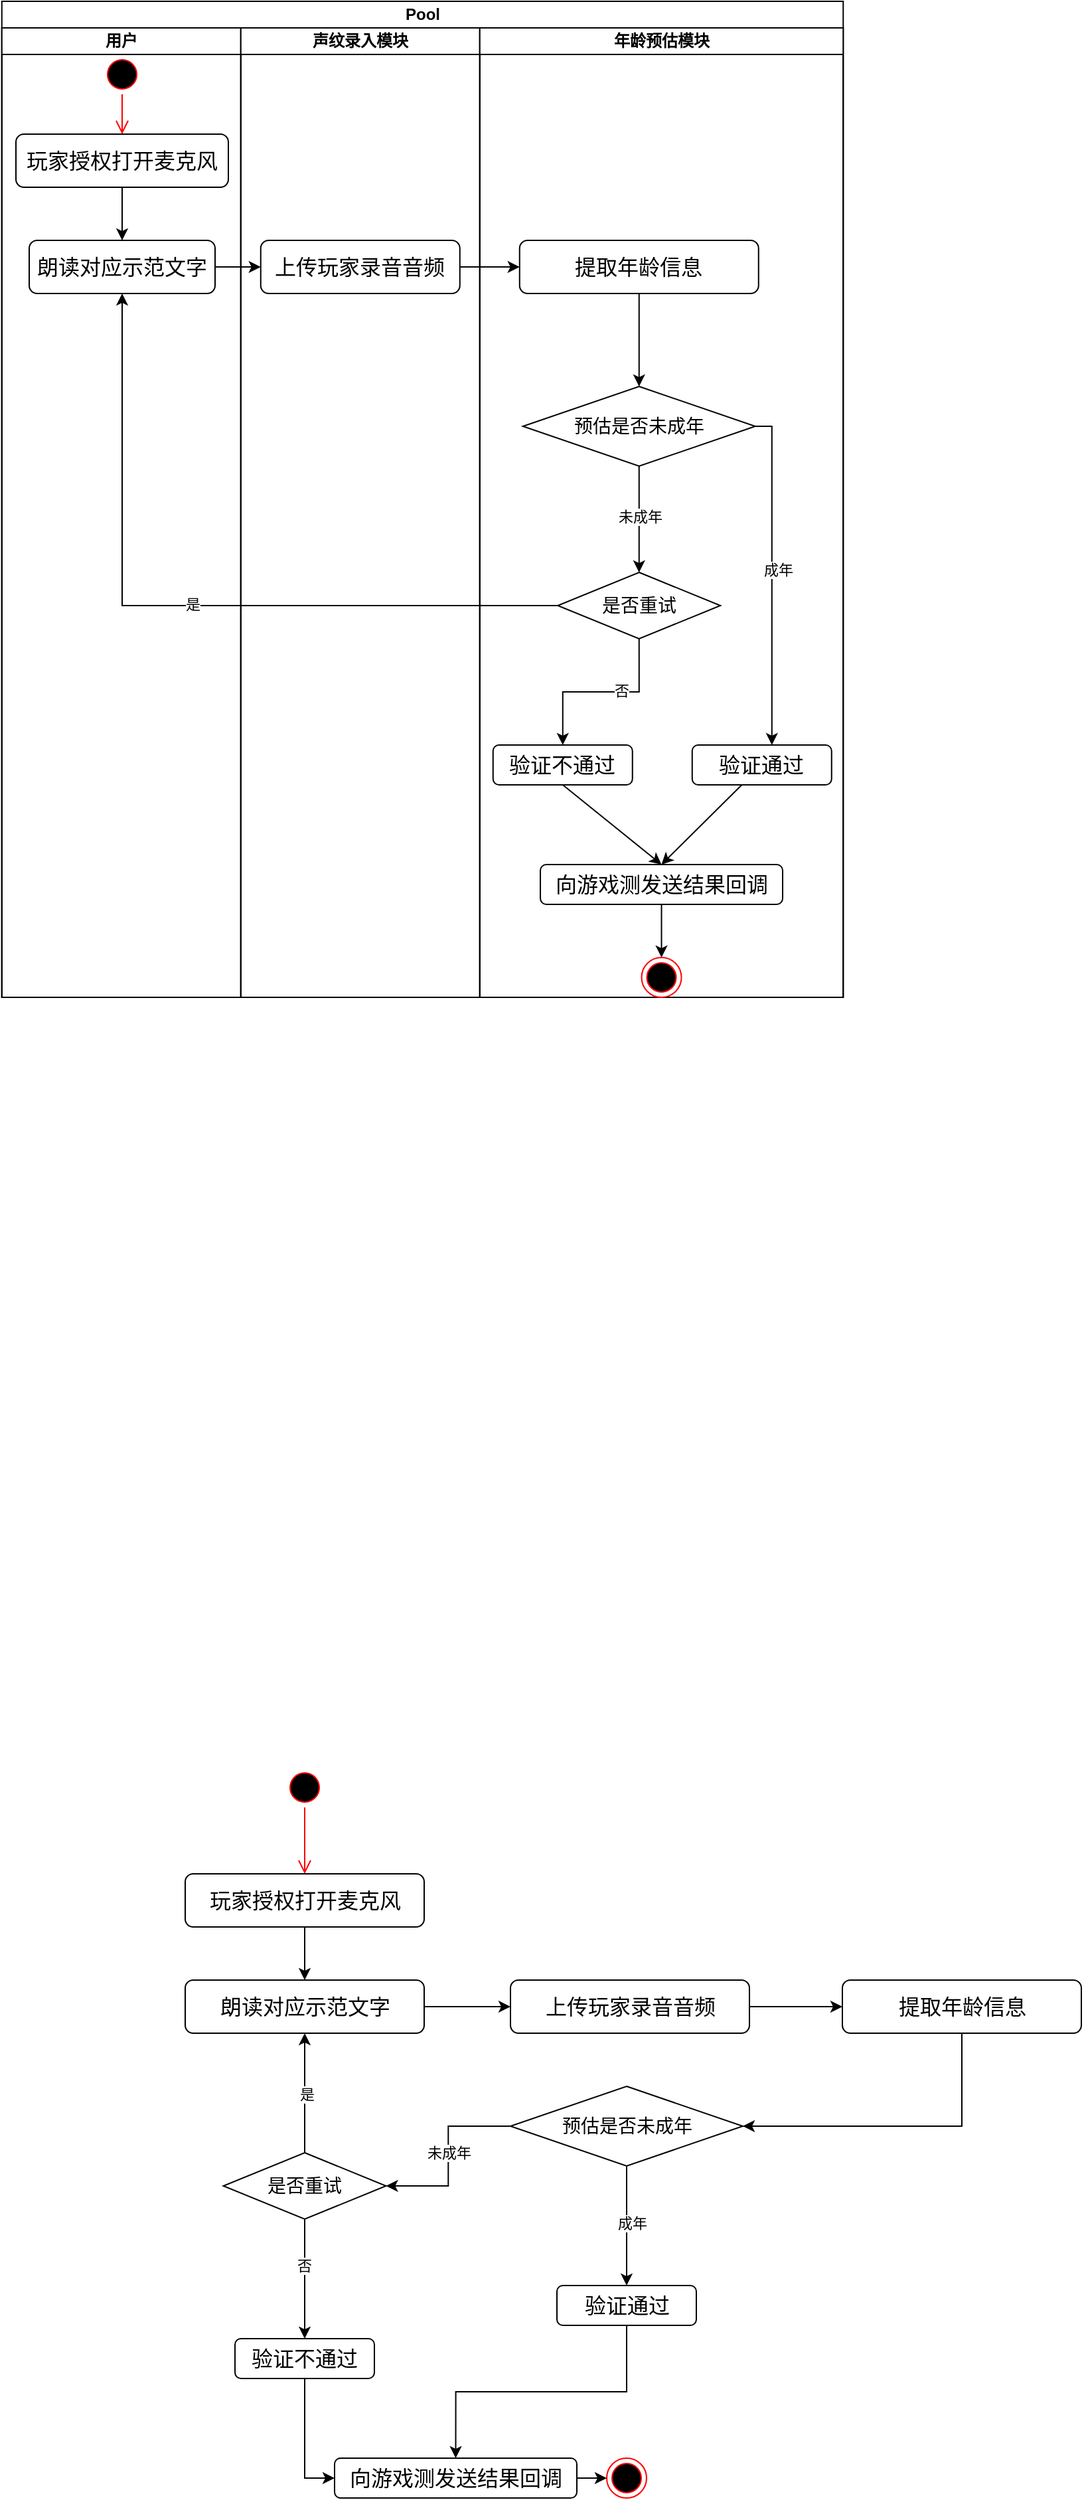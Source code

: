 <mxfile version="21.6.8" type="github">
  <diagram name="第 1 页" id="eJCv2PBCAG6yWB4a6nhj">
    <mxGraphModel dx="2019" dy="1116" grid="1" gridSize="10" guides="1" tooltips="1" connect="1" arrows="1" fold="1" page="1" pageScale="1" pageWidth="1654" pageHeight="2336" math="0" shadow="0">
      <root>
        <mxCell id="0" />
        <mxCell id="1" parent="0" />
        <mxCell id="P4ueUrn8jgldeYzejfWz-32" value="" style="ellipse;html=1;shape=endState;fillColor=#000000;strokeColor=#ff0000;" vertex="1" parent="1">
          <mxGeometry x="585" y="1850" width="30" height="30" as="geometry" />
        </mxCell>
        <mxCell id="P4ueUrn8jgldeYzejfWz-33" value="" style="ellipse;html=1;shape=startState;fillColor=#000000;strokeColor=#ff0000;" vertex="1" parent="1">
          <mxGeometry x="342.5" y="1330" width="30" height="30" as="geometry" />
        </mxCell>
        <mxCell id="P4ueUrn8jgldeYzejfWz-34" value="" style="edgeStyle=orthogonalEdgeStyle;html=1;verticalAlign=bottom;endArrow=open;endSize=8;strokeColor=#ff0000;rounded=0;entryX=0.5;entryY=0;entryDx=0;entryDy=0;" edge="1" parent="1" source="P4ueUrn8jgldeYzejfWz-33" target="P4ueUrn8jgldeYzejfWz-36">
          <mxGeometry relative="1" as="geometry">
            <mxPoint x="357.5" y="1420" as="targetPoint" />
          </mxGeometry>
        </mxCell>
        <mxCell id="P4ueUrn8jgldeYzejfWz-35" style="edgeStyle=orthogonalEdgeStyle;rounded=0;orthogonalLoop=1;jettySize=auto;html=1;" edge="1" parent="1" source="P4ueUrn8jgldeYzejfWz-36" target="P4ueUrn8jgldeYzejfWz-38">
          <mxGeometry relative="1" as="geometry" />
        </mxCell>
        <mxCell id="P4ueUrn8jgldeYzejfWz-36" value="&lt;font style=&quot;font-size: 16px;&quot; face=&quot;Lucida Console&quot;&gt;玩家授权打开麦克风&lt;/font&gt;" style="rounded=1;whiteSpace=wrap;html=1;" vertex="1" parent="1">
          <mxGeometry x="267.5" y="1410" width="180" height="40" as="geometry" />
        </mxCell>
        <mxCell id="P4ueUrn8jgldeYzejfWz-37" style="edgeStyle=orthogonalEdgeStyle;rounded=0;orthogonalLoop=1;jettySize=auto;html=1;exitX=1;exitY=0.5;exitDx=0;exitDy=0;entryX=0;entryY=0.5;entryDx=0;entryDy=0;" edge="1" parent="1" source="P4ueUrn8jgldeYzejfWz-38" target="P4ueUrn8jgldeYzejfWz-40">
          <mxGeometry relative="1" as="geometry" />
        </mxCell>
        <mxCell id="P4ueUrn8jgldeYzejfWz-38" value="&lt;font face=&quot;Lucida Console&quot; style=&quot;font-size: 16px;&quot;&gt;朗读对应示范文字&lt;/font&gt;" style="rounded=1;whiteSpace=wrap;html=1;" vertex="1" parent="1">
          <mxGeometry x="267.5" y="1490" width="180" height="40" as="geometry" />
        </mxCell>
        <mxCell id="P4ueUrn8jgldeYzejfWz-39" style="edgeStyle=orthogonalEdgeStyle;rounded=0;orthogonalLoop=1;jettySize=auto;html=1;exitX=1;exitY=0.5;exitDx=0;exitDy=0;entryX=0;entryY=0.5;entryDx=0;entryDy=0;" edge="1" parent="1" source="P4ueUrn8jgldeYzejfWz-40" target="P4ueUrn8jgldeYzejfWz-42">
          <mxGeometry relative="1" as="geometry" />
        </mxCell>
        <mxCell id="P4ueUrn8jgldeYzejfWz-40" value="&lt;font face=&quot;Lucida Console&quot; style=&quot;font-size: 16px;&quot;&gt;上传玩家录音音频&lt;/font&gt;" style="rounded=1;whiteSpace=wrap;html=1;" vertex="1" parent="1">
          <mxGeometry x="512.5" y="1490" width="180" height="40" as="geometry" />
        </mxCell>
        <mxCell id="P4ueUrn8jgldeYzejfWz-41" style="edgeStyle=orthogonalEdgeStyle;rounded=0;orthogonalLoop=1;jettySize=auto;html=1;exitX=0.5;exitY=1;exitDx=0;exitDy=0;entryX=1;entryY=0.5;entryDx=0;entryDy=0;" edge="1" parent="1" source="P4ueUrn8jgldeYzejfWz-42" target="P4ueUrn8jgldeYzejfWz-47">
          <mxGeometry relative="1" as="geometry">
            <mxPoint x="852.5" y="1580" as="targetPoint" />
            <Array as="points">
              <mxPoint x="852.5" y="1600" />
            </Array>
          </mxGeometry>
        </mxCell>
        <mxCell id="P4ueUrn8jgldeYzejfWz-42" value="&lt;font size=&quot;3&quot; face=&quot;Lucida Console&quot;&gt;提取年龄信息&lt;/font&gt;" style="rounded=1;whiteSpace=wrap;html=1;" vertex="1" parent="1">
          <mxGeometry x="762.5" y="1490" width="180" height="40" as="geometry" />
        </mxCell>
        <mxCell id="P4ueUrn8jgldeYzejfWz-43" style="edgeStyle=orthogonalEdgeStyle;rounded=0;orthogonalLoop=1;jettySize=auto;html=1;exitX=0;exitY=0.5;exitDx=0;exitDy=0;entryX=1;entryY=0.5;entryDx=0;entryDy=0;" edge="1" parent="1" source="P4ueUrn8jgldeYzejfWz-47" target="P4ueUrn8jgldeYzejfWz-54">
          <mxGeometry relative="1" as="geometry" />
        </mxCell>
        <mxCell id="P4ueUrn8jgldeYzejfWz-44" value="未成年" style="edgeLabel;html=1;align=center;verticalAlign=middle;resizable=0;points=[];" vertex="1" connectable="0" parent="P4ueUrn8jgldeYzejfWz-43">
          <mxGeometry x="-0.044" y="-1" relative="1" as="geometry">
            <mxPoint x="1" as="offset" />
          </mxGeometry>
        </mxCell>
        <mxCell id="P4ueUrn8jgldeYzejfWz-45" style="edgeStyle=orthogonalEdgeStyle;rounded=0;orthogonalLoop=1;jettySize=auto;html=1;exitX=0.5;exitY=1;exitDx=0;exitDy=0;" edge="1" parent="1" source="P4ueUrn8jgldeYzejfWz-47" target="P4ueUrn8jgldeYzejfWz-49">
          <mxGeometry relative="1" as="geometry" />
        </mxCell>
        <mxCell id="P4ueUrn8jgldeYzejfWz-46" value="成年" style="edgeLabel;html=1;align=center;verticalAlign=middle;resizable=0;points=[];" vertex="1" connectable="0" parent="P4ueUrn8jgldeYzejfWz-45">
          <mxGeometry x="-0.044" y="4" relative="1" as="geometry">
            <mxPoint as="offset" />
          </mxGeometry>
        </mxCell>
        <mxCell id="P4ueUrn8jgldeYzejfWz-47" value="&lt;span style=&quot;font-size: 14px;&quot;&gt;预估是否未成年&lt;/span&gt;" style="rhombus;whiteSpace=wrap;html=1;" vertex="1" parent="1">
          <mxGeometry x="512.5" y="1570" width="175" height="60" as="geometry" />
        </mxCell>
        <mxCell id="P4ueUrn8jgldeYzejfWz-48" style="edgeStyle=orthogonalEdgeStyle;rounded=0;orthogonalLoop=1;jettySize=auto;html=1;entryX=0.5;entryY=0;entryDx=0;entryDy=0;" edge="1" parent="1" source="P4ueUrn8jgldeYzejfWz-49" target="P4ueUrn8jgldeYzejfWz-58">
          <mxGeometry relative="1" as="geometry" />
        </mxCell>
        <mxCell id="P4ueUrn8jgldeYzejfWz-49" value="&lt;font size=&quot;3&quot; face=&quot;Lucida Console&quot;&gt;验证通过&lt;/font&gt;" style="rounded=1;whiteSpace=wrap;html=1;" vertex="1" parent="1">
          <mxGeometry x="547.5" y="1720" width="105" height="30" as="geometry" />
        </mxCell>
        <mxCell id="P4ueUrn8jgldeYzejfWz-50" style="edgeStyle=orthogonalEdgeStyle;rounded=0;orthogonalLoop=1;jettySize=auto;html=1;exitX=0.5;exitY=0;exitDx=0;exitDy=0;entryX=0.5;entryY=1;entryDx=0;entryDy=0;" edge="1" parent="1" source="P4ueUrn8jgldeYzejfWz-54" target="P4ueUrn8jgldeYzejfWz-38">
          <mxGeometry relative="1" as="geometry" />
        </mxCell>
        <mxCell id="P4ueUrn8jgldeYzejfWz-51" value="是" style="edgeLabel;html=1;align=center;verticalAlign=middle;resizable=0;points=[];" vertex="1" connectable="0" parent="P4ueUrn8jgldeYzejfWz-50">
          <mxGeometry x="-0.022" y="-1" relative="1" as="geometry">
            <mxPoint as="offset" />
          </mxGeometry>
        </mxCell>
        <mxCell id="P4ueUrn8jgldeYzejfWz-52" style="edgeStyle=orthogonalEdgeStyle;rounded=0;orthogonalLoop=1;jettySize=auto;html=1;exitX=0.5;exitY=1;exitDx=0;exitDy=0;entryX=0.5;entryY=0;entryDx=0;entryDy=0;" edge="1" parent="1" source="P4ueUrn8jgldeYzejfWz-54" target="P4ueUrn8jgldeYzejfWz-56">
          <mxGeometry relative="1" as="geometry" />
        </mxCell>
        <mxCell id="P4ueUrn8jgldeYzejfWz-53" value="否" style="edgeLabel;html=1;align=center;verticalAlign=middle;resizable=0;points=[];" vertex="1" connectable="0" parent="P4ueUrn8jgldeYzejfWz-52">
          <mxGeometry x="-0.222" y="-1" relative="1" as="geometry">
            <mxPoint as="offset" />
          </mxGeometry>
        </mxCell>
        <mxCell id="P4ueUrn8jgldeYzejfWz-54" value="&lt;span style=&quot;font-size: 14px;&quot;&gt;是否重试&lt;/span&gt;" style="rhombus;whiteSpace=wrap;html=1;" vertex="1" parent="1">
          <mxGeometry x="296.25" y="1620" width="122.5" height="50" as="geometry" />
        </mxCell>
        <mxCell id="P4ueUrn8jgldeYzejfWz-55" style="edgeStyle=orthogonalEdgeStyle;rounded=0;orthogonalLoop=1;jettySize=auto;html=1;exitX=0.5;exitY=1;exitDx=0;exitDy=0;entryX=0;entryY=0.5;entryDx=0;entryDy=0;" edge="1" parent="1" source="P4ueUrn8jgldeYzejfWz-56" target="P4ueUrn8jgldeYzejfWz-58">
          <mxGeometry relative="1" as="geometry" />
        </mxCell>
        <mxCell id="P4ueUrn8jgldeYzejfWz-56" value="&lt;font size=&quot;3&quot; face=&quot;Lucida Console&quot;&gt;验证不通过&lt;/font&gt;" style="rounded=1;whiteSpace=wrap;html=1;" vertex="1" parent="1">
          <mxGeometry x="305" y="1760" width="105" height="30" as="geometry" />
        </mxCell>
        <mxCell id="P4ueUrn8jgldeYzejfWz-57" style="edgeStyle=orthogonalEdgeStyle;rounded=0;orthogonalLoop=1;jettySize=auto;html=1;exitX=1;exitY=0.5;exitDx=0;exitDy=0;entryX=0;entryY=0.5;entryDx=0;entryDy=0;" edge="1" parent="1" source="P4ueUrn8jgldeYzejfWz-58" target="P4ueUrn8jgldeYzejfWz-32">
          <mxGeometry relative="1" as="geometry" />
        </mxCell>
        <mxCell id="P4ueUrn8jgldeYzejfWz-58" value="&lt;font size=&quot;3&quot; face=&quot;Lucida Console&quot;&gt;向游戏测发送结果回调&lt;/font&gt;" style="rounded=1;whiteSpace=wrap;html=1;" vertex="1" parent="1">
          <mxGeometry x="380" y="1850" width="182.5" height="30" as="geometry" />
        </mxCell>
        <mxCell id="P4ueUrn8jgldeYzejfWz-68" value="Pool" style="swimlane;childLayout=stackLayout;resizeParent=1;resizeParentMax=0;startSize=20;html=1;" vertex="1" parent="1">
          <mxGeometry x="129.38" width="633.75" height="750" as="geometry" />
        </mxCell>
        <mxCell id="P4ueUrn8jgldeYzejfWz-69" value="用户" style="swimlane;startSize=20;html=1;" vertex="1" parent="P4ueUrn8jgldeYzejfWz-68">
          <mxGeometry y="20" width="180" height="730" as="geometry" />
        </mxCell>
        <mxCell id="kbp1W1BHpDVRfjKskcVf-2" value="" style="ellipse;html=1;shape=startState;fillColor=#000000;strokeColor=#ff0000;" parent="P4ueUrn8jgldeYzejfWz-69" vertex="1">
          <mxGeometry x="75.62" y="20" width="30" height="30" as="geometry" />
        </mxCell>
        <mxCell id="kbp1W1BHpDVRfjKskcVf-3" value="" style="edgeStyle=orthogonalEdgeStyle;html=1;verticalAlign=bottom;endArrow=open;endSize=8;strokeColor=#ff0000;rounded=0;entryX=0.5;entryY=0;entryDx=0;entryDy=0;" parent="P4ueUrn8jgldeYzejfWz-69" source="kbp1W1BHpDVRfjKskcVf-2" target="kbp1W1BHpDVRfjKskcVf-5" edge="1">
          <mxGeometry relative="1" as="geometry">
            <mxPoint x="50" y="120" as="targetPoint" />
          </mxGeometry>
        </mxCell>
        <mxCell id="kbp1W1BHpDVRfjKskcVf-5" value="&lt;font style=&quot;font-size: 16px;&quot; face=&quot;Lucida Console&quot;&gt;玩家授权打开麦克风&lt;/font&gt;" style="rounded=1;whiteSpace=wrap;html=1;" parent="P4ueUrn8jgldeYzejfWz-69" vertex="1">
          <mxGeometry x="10.62" y="80" width="160" height="40" as="geometry" />
        </mxCell>
        <mxCell id="kbp1W1BHpDVRfjKskcVf-7" value="&lt;font face=&quot;Lucida Console&quot; style=&quot;font-size: 16px;&quot;&gt;朗读对应示范文字&lt;/font&gt;" style="rounded=1;whiteSpace=wrap;html=1;" parent="P4ueUrn8jgldeYzejfWz-69" vertex="1">
          <mxGeometry x="20.62" y="160" width="140" height="40" as="geometry" />
        </mxCell>
        <mxCell id="kbp1W1BHpDVRfjKskcVf-4" style="edgeStyle=orthogonalEdgeStyle;rounded=0;orthogonalLoop=1;jettySize=auto;html=1;" parent="P4ueUrn8jgldeYzejfWz-69" source="kbp1W1BHpDVRfjKskcVf-5" target="kbp1W1BHpDVRfjKskcVf-7" edge="1">
          <mxGeometry relative="1" as="geometry" />
        </mxCell>
        <mxCell id="P4ueUrn8jgldeYzejfWz-70" value="声纹录入模块" style="swimlane;startSize=20;html=1;" vertex="1" parent="P4ueUrn8jgldeYzejfWz-68">
          <mxGeometry x="180" y="20" width="180" height="730" as="geometry" />
        </mxCell>
        <mxCell id="kbp1W1BHpDVRfjKskcVf-9" value="&lt;font face=&quot;Lucida Console&quot; style=&quot;font-size: 16px;&quot;&gt;上传玩家录音音频&lt;/font&gt;" style="rounded=1;whiteSpace=wrap;html=1;" parent="P4ueUrn8jgldeYzejfWz-70" vertex="1">
          <mxGeometry x="15" y="160" width="150" height="40" as="geometry" />
        </mxCell>
        <mxCell id="kbp1W1BHpDVRfjKskcVf-19" style="edgeStyle=orthogonalEdgeStyle;rounded=0;orthogonalLoop=1;jettySize=auto;html=1;exitX=1;exitY=0.5;exitDx=0;exitDy=0;entryX=0;entryY=0.5;entryDx=0;entryDy=0;" parent="P4ueUrn8jgldeYzejfWz-68" source="kbp1W1BHpDVRfjKskcVf-7" target="kbp1W1BHpDVRfjKskcVf-9" edge="1">
          <mxGeometry relative="1" as="geometry" />
        </mxCell>
        <mxCell id="kbp1W1BHpDVRfjKskcVf-20" style="edgeStyle=orthogonalEdgeStyle;rounded=0;orthogonalLoop=1;jettySize=auto;html=1;exitX=1;exitY=0.5;exitDx=0;exitDy=0;entryX=0;entryY=0.5;entryDx=0;entryDy=0;" parent="P4ueUrn8jgldeYzejfWz-68" source="kbp1W1BHpDVRfjKskcVf-9" target="kbp1W1BHpDVRfjKskcVf-13" edge="1">
          <mxGeometry relative="1" as="geometry" />
        </mxCell>
        <mxCell id="kbp1W1BHpDVRfjKskcVf-31" style="edgeStyle=orthogonalEdgeStyle;rounded=0;orthogonalLoop=1;jettySize=auto;html=1;exitX=0;exitY=0.5;exitDx=0;exitDy=0;entryX=0.5;entryY=1;entryDx=0;entryDy=0;" parent="P4ueUrn8jgldeYzejfWz-68" source="kbp1W1BHpDVRfjKskcVf-28" target="kbp1W1BHpDVRfjKskcVf-7" edge="1">
          <mxGeometry relative="1" as="geometry" />
        </mxCell>
        <mxCell id="kbp1W1BHpDVRfjKskcVf-32" value="是" style="edgeLabel;html=1;align=center;verticalAlign=middle;resizable=0;points=[];" parent="kbp1W1BHpDVRfjKskcVf-31" vertex="1" connectable="0">
          <mxGeometry x="-0.022" y="-1" relative="1" as="geometry">
            <mxPoint as="offset" />
          </mxGeometry>
        </mxCell>
        <mxCell id="P4ueUrn8jgldeYzejfWz-71" value="年龄预估模块" style="swimlane;startSize=20;html=1;" vertex="1" parent="P4ueUrn8jgldeYzejfWz-68">
          <mxGeometry x="360" y="20" width="273.75" height="730" as="geometry" />
        </mxCell>
        <mxCell id="P4ueUrn8jgldeYzejfWz-74" style="edgeStyle=orthogonalEdgeStyle;rounded=0;orthogonalLoop=1;jettySize=auto;html=1;entryX=0.5;entryY=0;entryDx=0;entryDy=0;" edge="1" parent="P4ueUrn8jgldeYzejfWz-71" source="kbp1W1BHpDVRfjKskcVf-13" target="kbp1W1BHpDVRfjKskcVf-15">
          <mxGeometry relative="1" as="geometry" />
        </mxCell>
        <mxCell id="kbp1W1BHpDVRfjKskcVf-13" value="&lt;font size=&quot;3&quot; face=&quot;Lucida Console&quot;&gt;提取年龄信息&lt;/font&gt;" style="rounded=1;whiteSpace=wrap;html=1;" parent="P4ueUrn8jgldeYzejfWz-71" vertex="1">
          <mxGeometry x="30" y="160" width="180" height="40" as="geometry" />
        </mxCell>
        <mxCell id="kbp1W1BHpDVRfjKskcVf-15" value="&lt;span style=&quot;font-size: 14px;&quot;&gt;预估是否未成年&lt;/span&gt;" style="rhombus;whiteSpace=wrap;html=1;" parent="P4ueUrn8jgldeYzejfWz-71" vertex="1">
          <mxGeometry x="32.5" y="270" width="175" height="60" as="geometry" />
        </mxCell>
        <mxCell id="kbp1W1BHpDVRfjKskcVf-28" value="&lt;span style=&quot;font-size: 14px;&quot;&gt;是否重试&lt;/span&gt;" style="rhombus;whiteSpace=wrap;html=1;" parent="P4ueUrn8jgldeYzejfWz-71" vertex="1">
          <mxGeometry x="58.75" y="410" width="122.5" height="50" as="geometry" />
        </mxCell>
        <mxCell id="kbp1W1BHpDVRfjKskcVf-29" style="edgeStyle=orthogonalEdgeStyle;rounded=0;orthogonalLoop=1;jettySize=auto;html=1;exitX=0.5;exitY=1;exitDx=0;exitDy=0;entryX=0.5;entryY=0;entryDx=0;entryDy=0;" parent="P4ueUrn8jgldeYzejfWz-71" source="kbp1W1BHpDVRfjKskcVf-15" target="kbp1W1BHpDVRfjKskcVf-28" edge="1">
          <mxGeometry relative="1" as="geometry" />
        </mxCell>
        <mxCell id="kbp1W1BHpDVRfjKskcVf-30" value="未成年" style="edgeLabel;html=1;align=center;verticalAlign=middle;resizable=0;points=[];" parent="kbp1W1BHpDVRfjKskcVf-29" vertex="1" connectable="0">
          <mxGeometry x="-0.044" y="-1" relative="1" as="geometry">
            <mxPoint x="1" as="offset" />
          </mxGeometry>
        </mxCell>
        <mxCell id="kbp1W1BHpDVRfjKskcVf-23" value="&lt;font size=&quot;3&quot; face=&quot;Lucida Console&quot;&gt;验证通过&lt;/font&gt;" style="rounded=1;whiteSpace=wrap;html=1;" parent="P4ueUrn8jgldeYzejfWz-71" vertex="1">
          <mxGeometry x="160" y="540" width="105" height="30" as="geometry" />
        </mxCell>
        <mxCell id="H0Yiqih6-B8NDiTEWmIC-1" style="edgeStyle=orthogonalEdgeStyle;rounded=0;orthogonalLoop=1;jettySize=auto;html=1;exitX=1;exitY=0.5;exitDx=0;exitDy=0;" parent="P4ueUrn8jgldeYzejfWz-71" source="kbp1W1BHpDVRfjKskcVf-15" target="kbp1W1BHpDVRfjKskcVf-23" edge="1">
          <mxGeometry relative="1" as="geometry">
            <Array as="points">
              <mxPoint x="220" y="300" />
            </Array>
          </mxGeometry>
        </mxCell>
        <mxCell id="H0Yiqih6-B8NDiTEWmIC-2" value="成年" style="edgeLabel;html=1;align=center;verticalAlign=middle;resizable=0;points=[];" parent="H0Yiqih6-B8NDiTEWmIC-1" vertex="1" connectable="0">
          <mxGeometry x="-0.044" y="4" relative="1" as="geometry">
            <mxPoint as="offset" />
          </mxGeometry>
        </mxCell>
        <mxCell id="kbp1W1BHpDVRfjKskcVf-33" value="&lt;font size=&quot;3&quot; face=&quot;Lucida Console&quot;&gt;验证不通过&lt;/font&gt;" style="rounded=1;whiteSpace=wrap;html=1;" parent="P4ueUrn8jgldeYzejfWz-71" vertex="1">
          <mxGeometry x="10" y="540" width="105" height="30" as="geometry" />
        </mxCell>
        <mxCell id="kbp1W1BHpDVRfjKskcVf-34" style="edgeStyle=orthogonalEdgeStyle;rounded=0;orthogonalLoop=1;jettySize=auto;html=1;exitX=0.5;exitY=1;exitDx=0;exitDy=0;entryX=0.5;entryY=0;entryDx=0;entryDy=0;" parent="P4ueUrn8jgldeYzejfWz-71" source="kbp1W1BHpDVRfjKskcVf-28" target="kbp1W1BHpDVRfjKskcVf-33" edge="1">
          <mxGeometry relative="1" as="geometry" />
        </mxCell>
        <mxCell id="kbp1W1BHpDVRfjKskcVf-36" value="否" style="edgeLabel;html=1;align=center;verticalAlign=middle;resizable=0;points=[];" parent="kbp1W1BHpDVRfjKskcVf-34" vertex="1" connectable="0">
          <mxGeometry x="-0.222" y="-1" relative="1" as="geometry">
            <mxPoint as="offset" />
          </mxGeometry>
        </mxCell>
        <mxCell id="P4ueUrn8jgldeYzejfWz-75" style="edgeStyle=orthogonalEdgeStyle;rounded=0;orthogonalLoop=1;jettySize=auto;html=1;exitX=0.5;exitY=1;exitDx=0;exitDy=0;entryX=0.5;entryY=0;entryDx=0;entryDy=0;" edge="1" parent="P4ueUrn8jgldeYzejfWz-71" source="H0Yiqih6-B8NDiTEWmIC-3" target="kbp1W1BHpDVRfjKskcVf-1">
          <mxGeometry relative="1" as="geometry" />
        </mxCell>
        <mxCell id="H0Yiqih6-B8NDiTEWmIC-3" value="&lt;font size=&quot;3&quot; face=&quot;Lucida Console&quot;&gt;向游戏测发送结果回调&lt;/font&gt;" style="rounded=1;whiteSpace=wrap;html=1;" parent="P4ueUrn8jgldeYzejfWz-71" vertex="1">
          <mxGeometry x="45.63" y="630" width="182.5" height="30" as="geometry" />
        </mxCell>
        <mxCell id="H0Yiqih6-B8NDiTEWmIC-5" style="rounded=0;orthogonalLoop=1;jettySize=auto;html=1;entryX=0.5;entryY=0;entryDx=0;entryDy=0;" parent="P4ueUrn8jgldeYzejfWz-71" source="kbp1W1BHpDVRfjKskcVf-23" target="H0Yiqih6-B8NDiTEWmIC-3" edge="1">
          <mxGeometry relative="1" as="geometry" />
        </mxCell>
        <mxCell id="H0Yiqih6-B8NDiTEWmIC-4" style="rounded=0;orthogonalLoop=1;jettySize=auto;html=1;exitX=0.5;exitY=1;exitDx=0;exitDy=0;entryX=0.5;entryY=0;entryDx=0;entryDy=0;" parent="P4ueUrn8jgldeYzejfWz-71" source="kbp1W1BHpDVRfjKskcVf-33" target="H0Yiqih6-B8NDiTEWmIC-3" edge="1">
          <mxGeometry relative="1" as="geometry" />
        </mxCell>
        <mxCell id="kbp1W1BHpDVRfjKskcVf-1" value="" style="ellipse;html=1;shape=endState;fillColor=#000000;strokeColor=#ff0000;" parent="P4ueUrn8jgldeYzejfWz-71" vertex="1">
          <mxGeometry x="121.88" y="700" width="30" height="30" as="geometry" />
        </mxCell>
      </root>
    </mxGraphModel>
  </diagram>
</mxfile>
